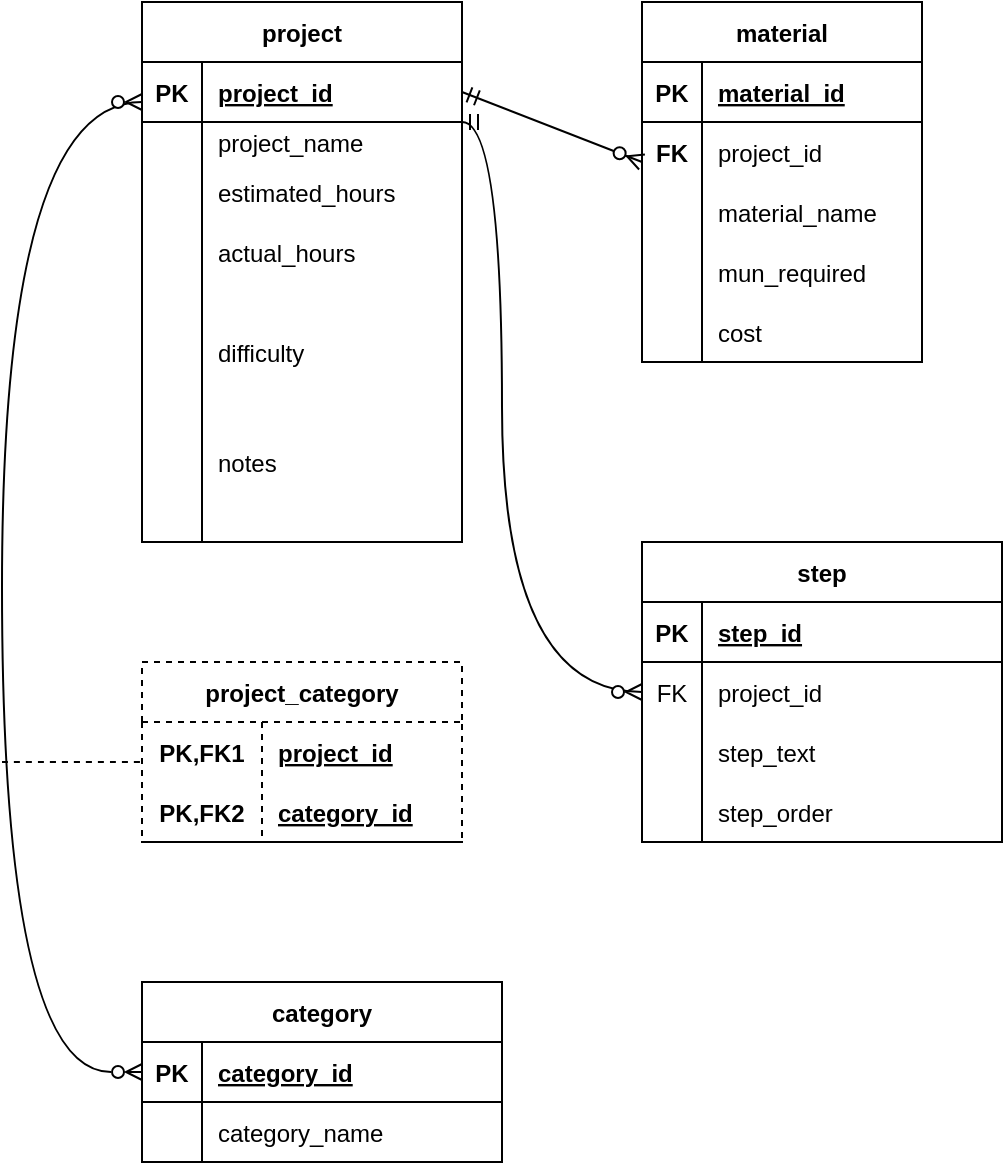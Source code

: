<mxfile version="20.8.16" type="device"><diagram name="Page-1" id="WM4LVo77vQH83pybOFEG"><mxGraphModel dx="1434" dy="836" grid="1" gridSize="10" guides="1" tooltips="1" connect="1" arrows="1" fold="1" page="1" pageScale="1" pageWidth="850" pageHeight="1100" math="0" shadow="0"><root><mxCell id="0"/><mxCell id="1" parent="0"/><mxCell id="-v79k-Wmjing0hLGZp5c-1" value="project" style="shape=table;startSize=30;container=1;collapsible=1;childLayout=tableLayout;fixedRows=1;rowLines=0;fontStyle=1;align=center;resizeLast=1;" vertex="1" parent="1"><mxGeometry x="130" y="150" width="160" height="270" as="geometry"/></mxCell><mxCell id="-v79k-Wmjing0hLGZp5c-2" value="" style="shape=tableRow;horizontal=0;startSize=0;swimlaneHead=0;swimlaneBody=0;fillColor=none;collapsible=0;dropTarget=0;points=[[0,0.5],[1,0.5]];portConstraint=eastwest;top=0;left=0;right=0;bottom=1;" vertex="1" parent="-v79k-Wmjing0hLGZp5c-1"><mxGeometry y="30" width="160" height="30" as="geometry"/></mxCell><mxCell id="-v79k-Wmjing0hLGZp5c-3" value="PK" style="shape=partialRectangle;connectable=0;fillColor=none;top=0;left=0;bottom=0;right=0;fontStyle=1;overflow=hidden;" vertex="1" parent="-v79k-Wmjing0hLGZp5c-2"><mxGeometry width="30" height="30" as="geometry"><mxRectangle width="30" height="30" as="alternateBounds"/></mxGeometry></mxCell><mxCell id="-v79k-Wmjing0hLGZp5c-4" value="project_id" style="shape=partialRectangle;connectable=0;fillColor=none;top=0;left=0;bottom=0;right=0;align=left;spacingLeft=6;fontStyle=5;overflow=hidden;" vertex="1" parent="-v79k-Wmjing0hLGZp5c-2"><mxGeometry x="30" width="130" height="30" as="geometry"><mxRectangle width="130" height="30" as="alternateBounds"/></mxGeometry></mxCell><mxCell id="-v79k-Wmjing0hLGZp5c-5" value="" style="shape=tableRow;horizontal=0;startSize=0;swimlaneHead=0;swimlaneBody=0;fillColor=none;collapsible=0;dropTarget=0;points=[[0,0.5],[1,0.5]];portConstraint=eastwest;top=0;left=0;right=0;bottom=0;" vertex="1" parent="-v79k-Wmjing0hLGZp5c-1"><mxGeometry y="60" width="160" height="20" as="geometry"/></mxCell><mxCell id="-v79k-Wmjing0hLGZp5c-6" value="" style="shape=partialRectangle;connectable=0;fillColor=none;top=0;left=0;bottom=0;right=0;editable=1;overflow=hidden;" vertex="1" parent="-v79k-Wmjing0hLGZp5c-5"><mxGeometry width="30" height="20" as="geometry"><mxRectangle width="30" height="20" as="alternateBounds"/></mxGeometry></mxCell><mxCell id="-v79k-Wmjing0hLGZp5c-7" value="project_name" style="shape=partialRectangle;connectable=0;fillColor=none;top=0;left=0;bottom=0;right=0;align=left;spacingLeft=6;overflow=hidden;" vertex="1" parent="-v79k-Wmjing0hLGZp5c-5"><mxGeometry x="30" width="130" height="20" as="geometry"><mxRectangle width="130" height="20" as="alternateBounds"/></mxGeometry></mxCell><mxCell id="-v79k-Wmjing0hLGZp5c-8" value="" style="shape=tableRow;horizontal=0;startSize=0;swimlaneHead=0;swimlaneBody=0;fillColor=none;collapsible=0;dropTarget=0;points=[[0,0.5],[1,0.5]];portConstraint=eastwest;top=0;left=0;right=0;bottom=0;" vertex="1" parent="-v79k-Wmjing0hLGZp5c-1"><mxGeometry y="80" width="160" height="30" as="geometry"/></mxCell><mxCell id="-v79k-Wmjing0hLGZp5c-9" value="" style="shape=partialRectangle;connectable=0;fillColor=none;top=0;left=0;bottom=0;right=0;editable=1;overflow=hidden;" vertex="1" parent="-v79k-Wmjing0hLGZp5c-8"><mxGeometry width="30" height="30" as="geometry"><mxRectangle width="30" height="30" as="alternateBounds"/></mxGeometry></mxCell><mxCell id="-v79k-Wmjing0hLGZp5c-10" value="estimated_hours" style="shape=partialRectangle;connectable=0;fillColor=none;top=0;left=0;bottom=0;right=0;align=left;spacingLeft=6;overflow=hidden;" vertex="1" parent="-v79k-Wmjing0hLGZp5c-8"><mxGeometry x="30" width="130" height="30" as="geometry"><mxRectangle width="130" height="30" as="alternateBounds"/></mxGeometry></mxCell><mxCell id="-v79k-Wmjing0hLGZp5c-11" value="" style="shape=tableRow;horizontal=0;startSize=0;swimlaneHead=0;swimlaneBody=0;fillColor=none;collapsible=0;dropTarget=0;points=[[0,0.5],[1,0.5]];portConstraint=eastwest;top=0;left=0;right=0;bottom=0;" vertex="1" parent="-v79k-Wmjing0hLGZp5c-1"><mxGeometry y="110" width="160" height="30" as="geometry"/></mxCell><mxCell id="-v79k-Wmjing0hLGZp5c-12" value="" style="shape=partialRectangle;connectable=0;fillColor=none;top=0;left=0;bottom=0;right=0;editable=1;overflow=hidden;" vertex="1" parent="-v79k-Wmjing0hLGZp5c-11"><mxGeometry width="30" height="30" as="geometry"><mxRectangle width="30" height="30" as="alternateBounds"/></mxGeometry></mxCell><mxCell id="-v79k-Wmjing0hLGZp5c-13" value="actual_hours" style="shape=partialRectangle;connectable=0;fillColor=none;top=0;left=0;bottom=0;right=0;align=left;spacingLeft=6;overflow=hidden;" vertex="1" parent="-v79k-Wmjing0hLGZp5c-11"><mxGeometry x="30" width="130" height="30" as="geometry"><mxRectangle width="130" height="30" as="alternateBounds"/></mxGeometry></mxCell><mxCell id="-v79k-Wmjing0hLGZp5c-14" style="shape=tableRow;horizontal=0;startSize=0;swimlaneHead=0;swimlaneBody=0;fillColor=none;collapsible=0;dropTarget=0;points=[[0,0.5],[1,0.5]];portConstraint=eastwest;top=0;left=0;right=0;bottom=0;" vertex="1" parent="-v79k-Wmjing0hLGZp5c-1"><mxGeometry y="140" width="160" height="70" as="geometry"/></mxCell><mxCell id="-v79k-Wmjing0hLGZp5c-15" style="shape=partialRectangle;connectable=0;fillColor=none;top=0;left=0;bottom=0;right=0;editable=1;overflow=hidden;" vertex="1" parent="-v79k-Wmjing0hLGZp5c-14"><mxGeometry width="30" height="70" as="geometry"><mxRectangle width="30" height="70" as="alternateBounds"/></mxGeometry></mxCell><mxCell id="-v79k-Wmjing0hLGZp5c-16" value="difficulty" style="shape=partialRectangle;connectable=0;fillColor=none;top=0;left=0;bottom=0;right=0;align=left;spacingLeft=6;overflow=hidden;" vertex="1" parent="-v79k-Wmjing0hLGZp5c-14"><mxGeometry x="30" width="130" height="70" as="geometry"><mxRectangle width="130" height="70" as="alternateBounds"/></mxGeometry></mxCell><mxCell id="-v79k-Wmjing0hLGZp5c-17" style="shape=tableRow;horizontal=0;startSize=0;swimlaneHead=0;swimlaneBody=0;fillColor=none;collapsible=0;dropTarget=0;points=[[0,0.5],[1,0.5]];portConstraint=eastwest;top=0;left=0;right=0;bottom=0;" vertex="1" parent="-v79k-Wmjing0hLGZp5c-1"><mxGeometry y="210" width="160" height="40" as="geometry"/></mxCell><mxCell id="-v79k-Wmjing0hLGZp5c-18" style="shape=partialRectangle;connectable=0;fillColor=none;top=0;left=0;bottom=0;right=0;editable=1;overflow=hidden;" vertex="1" parent="-v79k-Wmjing0hLGZp5c-17"><mxGeometry width="30" height="40" as="geometry"><mxRectangle width="30" height="40" as="alternateBounds"/></mxGeometry></mxCell><mxCell id="-v79k-Wmjing0hLGZp5c-19" value="notes" style="shape=partialRectangle;connectable=0;fillColor=none;top=0;left=0;bottom=0;right=0;align=left;spacingLeft=6;overflow=hidden;" vertex="1" parent="-v79k-Wmjing0hLGZp5c-17"><mxGeometry x="30" width="130" height="40" as="geometry"><mxRectangle width="130" height="40" as="alternateBounds"/></mxGeometry></mxCell><mxCell id="-v79k-Wmjing0hLGZp5c-20" style="shape=tableRow;horizontal=0;startSize=0;swimlaneHead=0;swimlaneBody=0;fillColor=none;collapsible=0;dropTarget=0;points=[[0,0.5],[1,0.5]];portConstraint=eastwest;top=0;left=0;right=0;bottom=0;" vertex="1" parent="-v79k-Wmjing0hLGZp5c-1"><mxGeometry y="250" width="160" height="20" as="geometry"/></mxCell><mxCell id="-v79k-Wmjing0hLGZp5c-21" style="shape=partialRectangle;connectable=0;fillColor=none;top=0;left=0;bottom=0;right=0;editable=1;overflow=hidden;" vertex="1" parent="-v79k-Wmjing0hLGZp5c-20"><mxGeometry width="30" height="20" as="geometry"><mxRectangle width="30" height="20" as="alternateBounds"/></mxGeometry></mxCell><mxCell id="-v79k-Wmjing0hLGZp5c-22" value="" style="shape=partialRectangle;connectable=0;fillColor=none;top=0;left=0;bottom=0;right=0;align=left;spacingLeft=6;overflow=hidden;" vertex="1" parent="-v79k-Wmjing0hLGZp5c-20"><mxGeometry x="30" width="130" height="20" as="geometry"><mxRectangle width="130" height="20" as="alternateBounds"/></mxGeometry></mxCell><mxCell id="-v79k-Wmjing0hLGZp5c-23" value="material" style="shape=table;startSize=30;container=1;collapsible=1;childLayout=tableLayout;fixedRows=1;rowLines=0;fontStyle=1;align=center;resizeLast=1;" vertex="1" parent="1"><mxGeometry x="380" y="150" width="140" height="180" as="geometry"/></mxCell><mxCell id="-v79k-Wmjing0hLGZp5c-24" value="" style="shape=tableRow;horizontal=0;startSize=0;swimlaneHead=0;swimlaneBody=0;fillColor=none;collapsible=0;dropTarget=0;points=[[0,0.5],[1,0.5]];portConstraint=eastwest;top=0;left=0;right=0;bottom=1;" vertex="1" parent="-v79k-Wmjing0hLGZp5c-23"><mxGeometry y="30" width="140" height="30" as="geometry"/></mxCell><mxCell id="-v79k-Wmjing0hLGZp5c-25" value="PK" style="shape=partialRectangle;connectable=0;fillColor=none;top=0;left=0;bottom=0;right=0;fontStyle=1;overflow=hidden;" vertex="1" parent="-v79k-Wmjing0hLGZp5c-24"><mxGeometry width="30" height="30" as="geometry"><mxRectangle width="30" height="30" as="alternateBounds"/></mxGeometry></mxCell><mxCell id="-v79k-Wmjing0hLGZp5c-26" value="material_id" style="shape=partialRectangle;connectable=0;fillColor=none;top=0;left=0;bottom=0;right=0;align=left;spacingLeft=6;fontStyle=5;overflow=hidden;" vertex="1" parent="-v79k-Wmjing0hLGZp5c-24"><mxGeometry x="30" width="110" height="30" as="geometry"><mxRectangle width="110" height="30" as="alternateBounds"/></mxGeometry></mxCell><mxCell id="-v79k-Wmjing0hLGZp5c-27" value="" style="shape=tableRow;horizontal=0;startSize=0;swimlaneHead=0;swimlaneBody=0;fillColor=none;collapsible=0;dropTarget=0;points=[[0,0.5],[1,0.5]];portConstraint=eastwest;top=0;left=0;right=0;bottom=0;" vertex="1" parent="-v79k-Wmjing0hLGZp5c-23"><mxGeometry y="60" width="140" height="30" as="geometry"/></mxCell><mxCell id="-v79k-Wmjing0hLGZp5c-28" value="FK" style="shape=partialRectangle;connectable=0;fillColor=none;top=0;left=0;bottom=0;right=0;editable=1;overflow=hidden;fontStyle=1" vertex="1" parent="-v79k-Wmjing0hLGZp5c-27"><mxGeometry width="30" height="30" as="geometry"><mxRectangle width="30" height="30" as="alternateBounds"/></mxGeometry></mxCell><mxCell id="-v79k-Wmjing0hLGZp5c-29" value="project_id" style="shape=partialRectangle;connectable=0;fillColor=none;top=0;left=0;bottom=0;right=0;align=left;spacingLeft=6;overflow=hidden;" vertex="1" parent="-v79k-Wmjing0hLGZp5c-27"><mxGeometry x="30" width="110" height="30" as="geometry"><mxRectangle width="110" height="30" as="alternateBounds"/></mxGeometry></mxCell><mxCell id="-v79k-Wmjing0hLGZp5c-30" value="" style="shape=tableRow;horizontal=0;startSize=0;swimlaneHead=0;swimlaneBody=0;fillColor=none;collapsible=0;dropTarget=0;points=[[0,0.5],[1,0.5]];portConstraint=eastwest;top=0;left=0;right=0;bottom=0;" vertex="1" parent="-v79k-Wmjing0hLGZp5c-23"><mxGeometry y="90" width="140" height="30" as="geometry"/></mxCell><mxCell id="-v79k-Wmjing0hLGZp5c-31" value="" style="shape=partialRectangle;connectable=0;fillColor=none;top=0;left=0;bottom=0;right=0;editable=1;overflow=hidden;" vertex="1" parent="-v79k-Wmjing0hLGZp5c-30"><mxGeometry width="30" height="30" as="geometry"><mxRectangle width="30" height="30" as="alternateBounds"/></mxGeometry></mxCell><mxCell id="-v79k-Wmjing0hLGZp5c-32" value="material_name" style="shape=partialRectangle;connectable=0;fillColor=none;top=0;left=0;bottom=0;right=0;align=left;spacingLeft=6;overflow=hidden;" vertex="1" parent="-v79k-Wmjing0hLGZp5c-30"><mxGeometry x="30" width="110" height="30" as="geometry"><mxRectangle width="110" height="30" as="alternateBounds"/></mxGeometry></mxCell><mxCell id="-v79k-Wmjing0hLGZp5c-33" value="" style="shape=tableRow;horizontal=0;startSize=0;swimlaneHead=0;swimlaneBody=0;fillColor=none;collapsible=0;dropTarget=0;points=[[0,0.5],[1,0.5]];portConstraint=eastwest;top=0;left=0;right=0;bottom=0;" vertex="1" parent="-v79k-Wmjing0hLGZp5c-23"><mxGeometry y="120" width="140" height="30" as="geometry"/></mxCell><mxCell id="-v79k-Wmjing0hLGZp5c-34" value="" style="shape=partialRectangle;connectable=0;fillColor=none;top=0;left=0;bottom=0;right=0;editable=1;overflow=hidden;" vertex="1" parent="-v79k-Wmjing0hLGZp5c-33"><mxGeometry width="30" height="30" as="geometry"><mxRectangle width="30" height="30" as="alternateBounds"/></mxGeometry></mxCell><mxCell id="-v79k-Wmjing0hLGZp5c-35" value="mun_required" style="shape=partialRectangle;connectable=0;fillColor=none;top=0;left=0;bottom=0;right=0;align=left;spacingLeft=6;overflow=hidden;" vertex="1" parent="-v79k-Wmjing0hLGZp5c-33"><mxGeometry x="30" width="110" height="30" as="geometry"><mxRectangle width="110" height="30" as="alternateBounds"/></mxGeometry></mxCell><mxCell id="-v79k-Wmjing0hLGZp5c-36" style="shape=tableRow;horizontal=0;startSize=0;swimlaneHead=0;swimlaneBody=0;fillColor=none;collapsible=0;dropTarget=0;points=[[0,0.5],[1,0.5]];portConstraint=eastwest;top=0;left=0;right=0;bottom=0;" vertex="1" parent="-v79k-Wmjing0hLGZp5c-23"><mxGeometry y="150" width="140" height="30" as="geometry"/></mxCell><mxCell id="-v79k-Wmjing0hLGZp5c-37" style="shape=partialRectangle;connectable=0;fillColor=none;top=0;left=0;bottom=0;right=0;editable=1;overflow=hidden;" vertex="1" parent="-v79k-Wmjing0hLGZp5c-36"><mxGeometry width="30" height="30" as="geometry"><mxRectangle width="30" height="30" as="alternateBounds"/></mxGeometry></mxCell><mxCell id="-v79k-Wmjing0hLGZp5c-38" value="cost" style="shape=partialRectangle;connectable=0;fillColor=none;top=0;left=0;bottom=0;right=0;align=left;spacingLeft=6;overflow=hidden;" vertex="1" parent="-v79k-Wmjing0hLGZp5c-36"><mxGeometry x="30" width="110" height="30" as="geometry"><mxRectangle width="110" height="30" as="alternateBounds"/></mxGeometry></mxCell><mxCell id="-v79k-Wmjing0hLGZp5c-39" value="step" style="shape=table;startSize=30;container=1;collapsible=1;childLayout=tableLayout;fixedRows=1;rowLines=0;fontStyle=1;align=center;resizeLast=1;" vertex="1" parent="1"><mxGeometry x="380" y="420" width="180" height="150" as="geometry"/></mxCell><mxCell id="-v79k-Wmjing0hLGZp5c-40" value="" style="shape=tableRow;horizontal=0;startSize=0;swimlaneHead=0;swimlaneBody=0;fillColor=none;collapsible=0;dropTarget=0;points=[[0,0.5],[1,0.5]];portConstraint=eastwest;top=0;left=0;right=0;bottom=1;" vertex="1" parent="-v79k-Wmjing0hLGZp5c-39"><mxGeometry y="30" width="180" height="30" as="geometry"/></mxCell><mxCell id="-v79k-Wmjing0hLGZp5c-41" value="PK" style="shape=partialRectangle;connectable=0;fillColor=none;top=0;left=0;bottom=0;right=0;fontStyle=1;overflow=hidden;" vertex="1" parent="-v79k-Wmjing0hLGZp5c-40"><mxGeometry width="30" height="30" as="geometry"><mxRectangle width="30" height="30" as="alternateBounds"/></mxGeometry></mxCell><mxCell id="-v79k-Wmjing0hLGZp5c-42" value="step_id" style="shape=partialRectangle;connectable=0;fillColor=none;top=0;left=0;bottom=0;right=0;align=left;spacingLeft=6;fontStyle=5;overflow=hidden;" vertex="1" parent="-v79k-Wmjing0hLGZp5c-40"><mxGeometry x="30" width="150" height="30" as="geometry"><mxRectangle width="150" height="30" as="alternateBounds"/></mxGeometry></mxCell><mxCell id="-v79k-Wmjing0hLGZp5c-43" value="" style="shape=tableRow;horizontal=0;startSize=0;swimlaneHead=0;swimlaneBody=0;fillColor=none;collapsible=0;dropTarget=0;points=[[0,0.5],[1,0.5]];portConstraint=eastwest;top=0;left=0;right=0;bottom=0;" vertex="1" parent="-v79k-Wmjing0hLGZp5c-39"><mxGeometry y="60" width="180" height="30" as="geometry"/></mxCell><mxCell id="-v79k-Wmjing0hLGZp5c-44" value="FK" style="shape=partialRectangle;connectable=0;fillColor=none;top=0;left=0;bottom=0;right=0;editable=1;overflow=hidden;" vertex="1" parent="-v79k-Wmjing0hLGZp5c-43"><mxGeometry width="30" height="30" as="geometry"><mxRectangle width="30" height="30" as="alternateBounds"/></mxGeometry></mxCell><mxCell id="-v79k-Wmjing0hLGZp5c-45" value="project_id" style="shape=partialRectangle;connectable=0;fillColor=none;top=0;left=0;bottom=0;right=0;align=left;spacingLeft=6;overflow=hidden;" vertex="1" parent="-v79k-Wmjing0hLGZp5c-43"><mxGeometry x="30" width="150" height="30" as="geometry"><mxRectangle width="150" height="30" as="alternateBounds"/></mxGeometry></mxCell><mxCell id="-v79k-Wmjing0hLGZp5c-46" value="" style="shape=tableRow;horizontal=0;startSize=0;swimlaneHead=0;swimlaneBody=0;fillColor=none;collapsible=0;dropTarget=0;points=[[0,0.5],[1,0.5]];portConstraint=eastwest;top=0;left=0;right=0;bottom=0;" vertex="1" parent="-v79k-Wmjing0hLGZp5c-39"><mxGeometry y="90" width="180" height="30" as="geometry"/></mxCell><mxCell id="-v79k-Wmjing0hLGZp5c-47" value="" style="shape=partialRectangle;connectable=0;fillColor=none;top=0;left=0;bottom=0;right=0;editable=1;overflow=hidden;" vertex="1" parent="-v79k-Wmjing0hLGZp5c-46"><mxGeometry width="30" height="30" as="geometry"><mxRectangle width="30" height="30" as="alternateBounds"/></mxGeometry></mxCell><mxCell id="-v79k-Wmjing0hLGZp5c-48" value="step_text" style="shape=partialRectangle;connectable=0;fillColor=none;top=0;left=0;bottom=0;right=0;align=left;spacingLeft=6;overflow=hidden;" vertex="1" parent="-v79k-Wmjing0hLGZp5c-46"><mxGeometry x="30" width="150" height="30" as="geometry"><mxRectangle width="150" height="30" as="alternateBounds"/></mxGeometry></mxCell><mxCell id="-v79k-Wmjing0hLGZp5c-49" value="" style="shape=tableRow;horizontal=0;startSize=0;swimlaneHead=0;swimlaneBody=0;fillColor=none;collapsible=0;dropTarget=0;points=[[0,0.5],[1,0.5]];portConstraint=eastwest;top=0;left=0;right=0;bottom=0;" vertex="1" parent="-v79k-Wmjing0hLGZp5c-39"><mxGeometry y="120" width="180" height="30" as="geometry"/></mxCell><mxCell id="-v79k-Wmjing0hLGZp5c-50" value="" style="shape=partialRectangle;connectable=0;fillColor=none;top=0;left=0;bottom=0;right=0;editable=1;overflow=hidden;" vertex="1" parent="-v79k-Wmjing0hLGZp5c-49"><mxGeometry width="30" height="30" as="geometry"><mxRectangle width="30" height="30" as="alternateBounds"/></mxGeometry></mxCell><mxCell id="-v79k-Wmjing0hLGZp5c-51" value="step_order" style="shape=partialRectangle;connectable=0;fillColor=none;top=0;left=0;bottom=0;right=0;align=left;spacingLeft=6;overflow=hidden;" vertex="1" parent="-v79k-Wmjing0hLGZp5c-49"><mxGeometry x="30" width="150" height="30" as="geometry"><mxRectangle width="150" height="30" as="alternateBounds"/></mxGeometry></mxCell><mxCell id="-v79k-Wmjing0hLGZp5c-52" value="category" style="shape=table;startSize=30;container=1;collapsible=1;childLayout=tableLayout;fixedRows=1;rowLines=0;fontStyle=1;align=center;resizeLast=1;" vertex="1" parent="1"><mxGeometry x="130" y="640" width="180" height="90" as="geometry"/></mxCell><mxCell id="-v79k-Wmjing0hLGZp5c-53" value="" style="shape=tableRow;horizontal=0;startSize=0;swimlaneHead=0;swimlaneBody=0;fillColor=none;collapsible=0;dropTarget=0;points=[[0,0.5],[1,0.5]];portConstraint=eastwest;top=0;left=0;right=0;bottom=1;" vertex="1" parent="-v79k-Wmjing0hLGZp5c-52"><mxGeometry y="30" width="180" height="30" as="geometry"/></mxCell><mxCell id="-v79k-Wmjing0hLGZp5c-54" value="PK" style="shape=partialRectangle;connectable=0;fillColor=none;top=0;left=0;bottom=0;right=0;fontStyle=1;overflow=hidden;" vertex="1" parent="-v79k-Wmjing0hLGZp5c-53"><mxGeometry width="30" height="30" as="geometry"><mxRectangle width="30" height="30" as="alternateBounds"/></mxGeometry></mxCell><mxCell id="-v79k-Wmjing0hLGZp5c-55" value="category_id" style="shape=partialRectangle;connectable=0;fillColor=none;top=0;left=0;bottom=0;right=0;align=left;spacingLeft=6;fontStyle=5;overflow=hidden;" vertex="1" parent="-v79k-Wmjing0hLGZp5c-53"><mxGeometry x="30" width="150" height="30" as="geometry"><mxRectangle width="150" height="30" as="alternateBounds"/></mxGeometry></mxCell><mxCell id="-v79k-Wmjing0hLGZp5c-56" value="" style="shape=tableRow;horizontal=0;startSize=0;swimlaneHead=0;swimlaneBody=0;fillColor=none;collapsible=0;dropTarget=0;points=[[0,0.5],[1,0.5]];portConstraint=eastwest;top=0;left=0;right=0;bottom=0;" vertex="1" parent="-v79k-Wmjing0hLGZp5c-52"><mxGeometry y="60" width="180" height="30" as="geometry"/></mxCell><mxCell id="-v79k-Wmjing0hLGZp5c-57" value="" style="shape=partialRectangle;connectable=0;fillColor=none;top=0;left=0;bottom=0;right=0;editable=1;overflow=hidden;" vertex="1" parent="-v79k-Wmjing0hLGZp5c-56"><mxGeometry width="30" height="30" as="geometry"><mxRectangle width="30" height="30" as="alternateBounds"/></mxGeometry></mxCell><mxCell id="-v79k-Wmjing0hLGZp5c-58" value="category_name" style="shape=partialRectangle;connectable=0;fillColor=none;top=0;left=0;bottom=0;right=0;align=left;spacingLeft=6;overflow=hidden;" vertex="1" parent="-v79k-Wmjing0hLGZp5c-56"><mxGeometry x="30" width="150" height="30" as="geometry"><mxRectangle width="150" height="30" as="alternateBounds"/></mxGeometry></mxCell><mxCell id="-v79k-Wmjing0hLGZp5c-78" value="project_category" style="shape=table;startSize=30;container=1;collapsible=1;childLayout=tableLayout;fixedRows=1;rowLines=0;fontStyle=1;align=center;resizeLast=1;dashed=1;" vertex="1" parent="1"><mxGeometry x="130" y="480" width="160" height="90" as="geometry"/></mxCell><mxCell id="-v79k-Wmjing0hLGZp5c-79" value="" style="shape=tableRow;horizontal=0;startSize=0;swimlaneHead=0;swimlaneBody=0;fillColor=none;collapsible=0;dropTarget=0;points=[[0,0.5],[1,0.5]];portConstraint=eastwest;top=0;left=0;right=0;bottom=0;" vertex="1" parent="-v79k-Wmjing0hLGZp5c-78"><mxGeometry y="30" width="160" height="30" as="geometry"/></mxCell><mxCell id="-v79k-Wmjing0hLGZp5c-80" value="PK,FK1" style="shape=partialRectangle;connectable=0;fillColor=none;top=0;left=0;bottom=0;right=0;fontStyle=1;overflow=hidden;" vertex="1" parent="-v79k-Wmjing0hLGZp5c-79"><mxGeometry width="60" height="30" as="geometry"><mxRectangle width="60" height="30" as="alternateBounds"/></mxGeometry></mxCell><mxCell id="-v79k-Wmjing0hLGZp5c-81" value="project_id" style="shape=partialRectangle;connectable=0;fillColor=none;top=0;left=0;bottom=0;right=0;align=left;spacingLeft=6;fontStyle=5;overflow=hidden;" vertex="1" parent="-v79k-Wmjing0hLGZp5c-79"><mxGeometry x="60" width="100" height="30" as="geometry"><mxRectangle width="100" height="30" as="alternateBounds"/></mxGeometry></mxCell><mxCell id="-v79k-Wmjing0hLGZp5c-82" value="" style="shape=tableRow;horizontal=0;startSize=0;swimlaneHead=0;swimlaneBody=0;fillColor=none;collapsible=0;dropTarget=0;points=[[0,0.5],[1,0.5]];portConstraint=eastwest;top=0;left=0;right=0;bottom=1;" vertex="1" parent="-v79k-Wmjing0hLGZp5c-78"><mxGeometry y="60" width="160" height="30" as="geometry"/></mxCell><mxCell id="-v79k-Wmjing0hLGZp5c-83" value="PK,FK2" style="shape=partialRectangle;connectable=0;fillColor=none;top=0;left=0;bottom=0;right=0;fontStyle=1;overflow=hidden;" vertex="1" parent="-v79k-Wmjing0hLGZp5c-82"><mxGeometry width="60" height="30" as="geometry"><mxRectangle width="60" height="30" as="alternateBounds"/></mxGeometry></mxCell><mxCell id="-v79k-Wmjing0hLGZp5c-84" value="category_id" style="shape=partialRectangle;connectable=0;fillColor=none;top=0;left=0;bottom=0;right=0;align=left;spacingLeft=6;fontStyle=5;overflow=hidden;" vertex="1" parent="-v79k-Wmjing0hLGZp5c-82"><mxGeometry x="60" width="100" height="30" as="geometry"><mxRectangle width="100" height="30" as="alternateBounds"/></mxGeometry></mxCell><mxCell id="-v79k-Wmjing0hLGZp5c-92" value="" style="fontSize=12;html=1;endArrow=ERzeroToMany;endFill=1;rounded=0;edgeStyle=orthogonalEdgeStyle;curved=1;startArrow=ERzeroToMany;startFill=0;" edge="1" parent="1" source="-v79k-Wmjing0hLGZp5c-53"><mxGeometry width="100" height="100" relative="1" as="geometry"><mxPoint x="30" y="300" as="sourcePoint"/><mxPoint x="130" y="200" as="targetPoint"/><Array as="points"><mxPoint x="60" y="685"/><mxPoint x="60" y="200"/></Array></mxGeometry></mxCell><mxCell id="-v79k-Wmjing0hLGZp5c-93" value="" style="endArrow=none;html=1;rounded=0;curved=1;dashed=1;" edge="1" parent="1"><mxGeometry relative="1" as="geometry"><mxPoint x="60" y="530" as="sourcePoint"/><mxPoint x="130" y="530" as="targetPoint"/></mxGeometry></mxCell><mxCell id="-v79k-Wmjing0hLGZp5c-94" value="" style="fontSize=12;html=1;endArrow=ERzeroToMany;endFill=1;rounded=0;startArrow=ERmandOne;startFill=0;" edge="1" parent="1"><mxGeometry width="100" height="100" relative="1" as="geometry"><mxPoint x="290" y="195" as="sourcePoint"/><mxPoint x="380" y="230" as="targetPoint"/></mxGeometry></mxCell><mxCell id="-v79k-Wmjing0hLGZp5c-95" value="" style="fontSize=12;html=1;endArrow=ERzeroToMany;endFill=1;rounded=0;startArrow=ERmandOne;startFill=0;entryX=0;entryY=0.5;entryDx=0;entryDy=0;edgeStyle=orthogonalEdgeStyle;curved=1;" edge="1" parent="1" target="-v79k-Wmjing0hLGZp5c-43"><mxGeometry width="100" height="100" relative="1" as="geometry"><mxPoint x="290" y="210" as="sourcePoint"/><mxPoint x="380" y="245" as="targetPoint"/><Array as="points"><mxPoint x="310" y="210"/><mxPoint x="310" y="495"/></Array></mxGeometry></mxCell></root></mxGraphModel></diagram></mxfile>